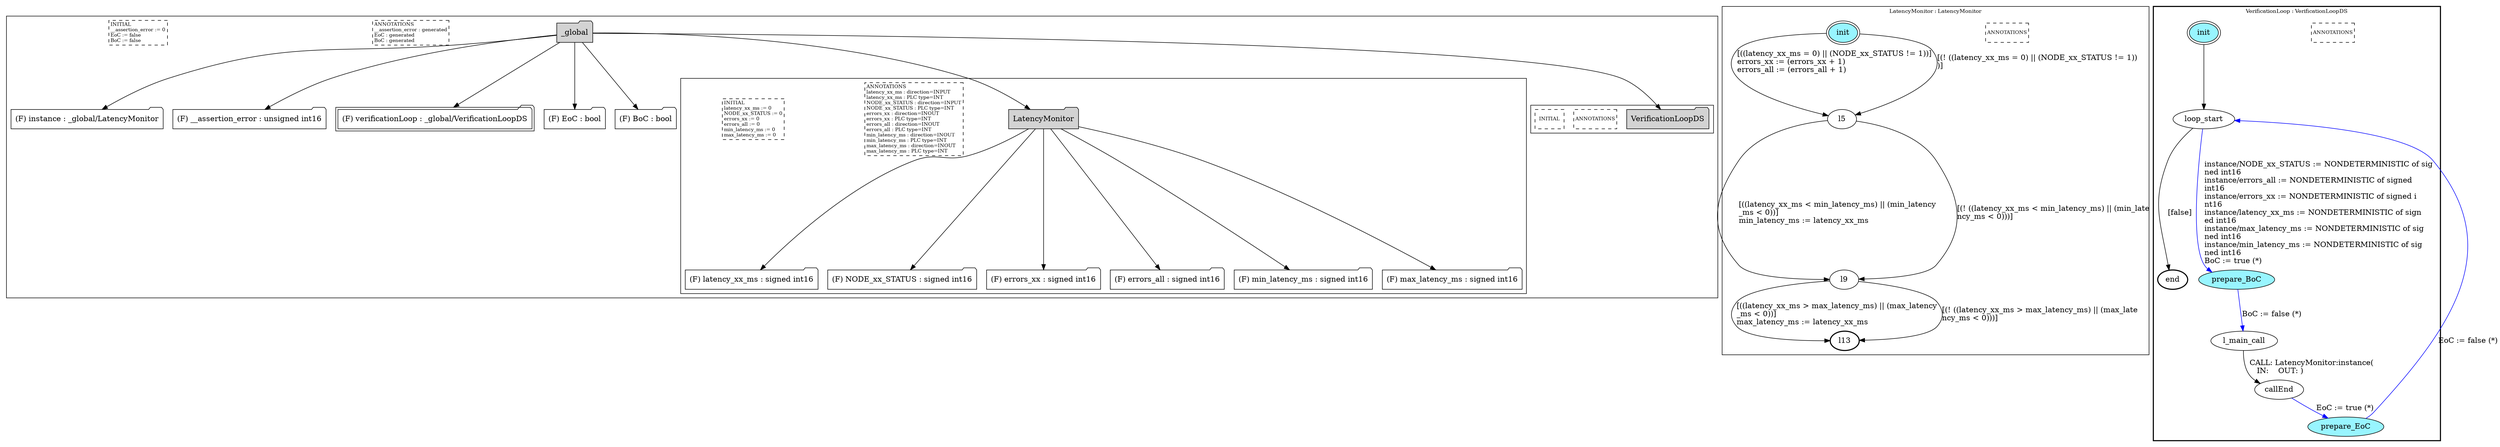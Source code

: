 digraph G {
	subgraph cluster__global416579056 {
		node [shape="folder", style="filled"];
		//label="_global";
		_global416579056 [label="_global"];
		_global416579056 -> instance540315736;
		instance540315736 [label = "(F) instance : _global/LatencyMonitor", fillcolor="white" ];
		_global416579056 -> __assertion_error936544568;
		__assertion_error936544568 [label = "(F) __assertion_error : unsigned int16", fillcolor="white" ];
		_global416579056 -> verificationLoop2004952636;
		verificationLoop2004952636 [label = "(F) verificationLoop : _global/VerificationLoopDS", fillcolor="white" , peripheries=2];
		_global416579056 -> EoC1512759723;
		EoC1512759723 [label = "(F) EoC : bool", fillcolor="white" ];
		_global416579056 -> BoC556773329;
		BoC556773329 [label = "(F) BoC : bool", fillcolor="white" ];
		_global416579056 -> LatencyMonitor674840194;
		subgraph cluster_LatencyMonitor674840194 {
			node [shape="folder", style="filled"];
			//label="LatencyMonitor";
			LatencyMonitor674840194 [label="LatencyMonitor"];
			LatencyMonitor674840194 -> latency_xx_ms1971855969;
			latency_xx_ms1971855969 [label = "(F) latency_xx_ms : signed int16", fillcolor="white" ];
			LatencyMonitor674840194 -> NODE_xx_STATUS1633615132;
			NODE_xx_STATUS1633615132 [label = "(F) NODE_xx_STATUS : signed int16", fillcolor="white" ];
			LatencyMonitor674840194 -> errors_xx1962049725;
			errors_xx1962049725 [label = "(F) errors_xx : signed int16", fillcolor="white" ];
			LatencyMonitor674840194 -> errors_all935818862;
			errors_all935818862 [label = "(F) errors_all : signed int16", fillcolor="white" ];
			LatencyMonitor674840194 -> min_latency_ms2120344156;
			min_latency_ms2120344156 [label = "(F) min_latency_ms : signed int16", fillcolor="white" ];
			LatencyMonitor674840194 -> max_latency_ms2100297853;
			max_latency_ms2100297853 [label = "(F) max_latency_ms : signed int16", fillcolor="white" ];
			
			annotations_pseudonode_LatencyMonitor674840194 [
				label="ANNOTATIONS\llatency_xx_ms : direction=INPUT\llatency_xx_ms : PLC type=INT\lNODE_xx_STATUS : direction=INPUT\lNODE_xx_STATUS : PLC type=INT\lerrors_xx : direction=INOUT\lerrors_xx : PLC type=INT\lerrors_all : direction=INOUT\lerrors_all : PLC type=INT\lmin_latency_ms : direction=INOUT\lmin_latency_ms : PLC type=INT\lmax_latency_ms : direction=INOUT\lmax_latency_ms : PLC type=INT\l",
				fontsize=9, margin="0.04,0.04", fillcolor="white", shape="rectangle", style="dashed"];
			initamt_pseudonode_LatencyMonitor674840194 [
				label="INITIAL\llatency_xx_ms := 0\lNODE_xx_STATUS := 0\lerrors_xx := 0\lerrors_all := 0\lmin_latency_ms := 0\lmax_latency_ms := 0\l",
				fontsize=9, margin="0.04,0.04", fillcolor="lightyellow", shape="rectangle", style="dashed"];
		}
		_global416579056 -> VerificationLoopDS401355610;
		subgraph cluster_VerificationLoopDS401355610 {
			node [shape="folder", style="filled"];
			//label="VerificationLoopDS";
			VerificationLoopDS401355610 [label="VerificationLoopDS"];
			
			annotations_pseudonode_VerificationLoopDS401355610 [
				label="ANNOTATIONS",
				fontsize=9, margin="0.04,0.04", fillcolor="white", shape="rectangle", style="dashed"];
			initamt_pseudonode_VerificationLoopDS401355610 [
				label="INITIAL",
				fontsize=9, margin="0.04,0.04", fillcolor="lightyellow", shape="rectangle", style="dashed"];
		}
		
		annotations_pseudonode__global416579056 [
			label="ANNOTATIONS\l__assertion_error : generated\lEoC : generated\lBoC : generated\l",
			fontsize=9, margin="0.04,0.04", fillcolor="white", shape="rectangle", style="dashed"];
		initamt_pseudonode__global416579056 [
			label="INITIAL\l__assertion_error := 0\lEoC := false\lBoC := false\l",
			fontsize=9, margin="0.04,0.04", fillcolor="lightyellow", shape="rectangle", style="dashed"];
	}
	subgraph clusterLatencyMonitor {
		node [style="filled"];
		color="black";
		fontsize=10;
		ranksep=0.4;
		
		label="LatencyMonitor : LatencyMonitor";
		
		annotations_pseudonode_LatencyMonitor [
			label="ANNOTATIONS",
			fontsize=9, margin="0.04,0.04", fillcolor="white", shape="rectangle", style="dashed"];
		
		init_LatencyMonitor [label="init", color="black", fillcolor="cadetblue1", peripheries=2, shape="ellipse"];
		l5_LatencyMonitor [label="l5", color="black", fillcolor="white", shape="ellipse"];
		l9_LatencyMonitor [label="l9", color="black", fillcolor="white", shape="ellipse"];
		l13_LatencyMonitor [label="l13", color="black", fillcolor="white", style=bold, shape="ellipse"];
		init_LatencyMonitor -> l5_LatencyMonitor [color="black", label="[((latency_xx_ms = 0) || (NODE_xx_STATUS != 1))]\lerrors_xx := (errors_xx + 1)\lerrors_all := (errors_all + 1)\l"];
		init_LatencyMonitor -> l5_LatencyMonitor [color="black", label="[(! ((latency_xx_ms = 0) || (NODE_xx_STATUS != 1))\l)]\l"];
		l5_LatencyMonitor -> l9_LatencyMonitor [color="black", label="[((latency_xx_ms < min_latency_ms) || (min_latency\l_ms < 0))]\lmin_latency_ms := latency_xx_ms\l"];
		l5_LatencyMonitor -> l9_LatencyMonitor [color="black", label="[(! ((latency_xx_ms < min_latency_ms) || (min_late\lncy_ms < 0)))]\l"];
		l9_LatencyMonitor -> l13_LatencyMonitor [color="black", label="[((latency_xx_ms > max_latency_ms) || (max_latency\l_ms < 0))]\lmax_latency_ms := latency_xx_ms\l"];
		l9_LatencyMonitor -> l13_LatencyMonitor [color="black", label="[(! ((latency_xx_ms > max_latency_ms) || (max_late\lncy_ms < 0)))]\l"];
	}
	subgraph clusterVerificationLoop {
		node [style="filled"];
		style=bold;
		color="black";
		fontsize=10;
		ranksep=0.4;
		
		label="VerificationLoop : VerificationLoopDS";
		
		annotations_pseudonode_VerificationLoop [
			label="ANNOTATIONS",
			fontsize=9, margin="0.04,0.04", fillcolor="white", shape="rectangle", style="dashed"];
		
		init_VerificationLoop [label="init", color="black", fillcolor="cadetblue1", peripheries=2, shape="ellipse"];
		end_VerificationLoop [label="end", color="black", fillcolor="cadetblue1", style=bold, shape="ellipse"];
		loop_start_VerificationLoop [label="loop_start", color="black", fillcolor="white", shape="ellipse"];
		prepare_BoC_VerificationLoop [label="prepare_BoC", color="black", fillcolor="cadetblue1", shape="ellipse"];
		l_main_call_VerificationLoop [label="l_main_call", color="black", fillcolor="white", shape="ellipse"];
		callEnd_VerificationLoop [label="callEnd", color="black", fillcolor="white", shape="ellipse"];
		prepare_EoC_VerificationLoop [label="prepare_EoC", color="black", fillcolor="cadetblue1", shape="ellipse"];
		init_VerificationLoop -> loop_start_VerificationLoop [color="black", label=""];
		loop_start_VerificationLoop -> prepare_BoC_VerificationLoop [color="blue", label="instance/NODE_xx_STATUS := NONDETERMINISTIC of sig\lned int16\linstance/errors_all := NONDETERMINISTIC of signed \lint16\linstance/errors_xx := NONDETERMINISTIC of signed i\lnt16\linstance/latency_xx_ms := NONDETERMINISTIC of sign\led int16\linstance/max_latency_ms := NONDETERMINISTIC of sig\lned int16\linstance/min_latency_ms := NONDETERMINISTIC of sig\lned int16\lBoC := true (*)\l"];
		prepare_BoC_VerificationLoop -> l_main_call_VerificationLoop [color="blue", label="BoC := false (*)"];
		l_main_call_VerificationLoop -> callEnd_VerificationLoop [color="black", label="CALL: LatencyMonitor:instance(\l   IN:    OUT: )\l"];
		callEnd_VerificationLoop -> prepare_EoC_VerificationLoop [color="blue", label="EoC := true (*)"];
		prepare_EoC_VerificationLoop -> loop_start_VerificationLoop [color="blue", label="EoC := false (*)"];
		loop_start_VerificationLoop -> end_VerificationLoop [color="black", label="[false]"];
	}
}

